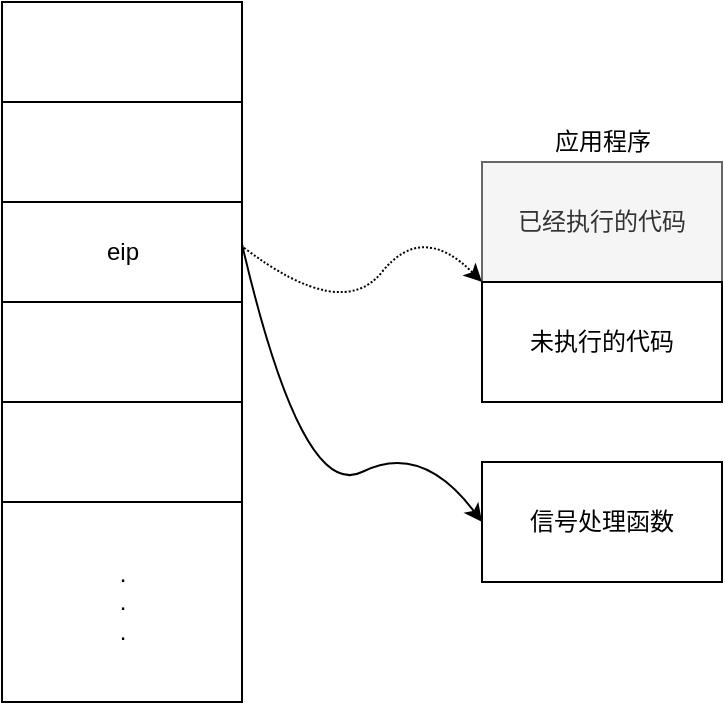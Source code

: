 <mxfile version="15.8.9" type="github">
  <diagram id="oC9Kb0JP6VQXXinCKoUa" name="Page-1">
    <mxGraphModel dx="1298" dy="834" grid="1" gridSize="10" guides="1" tooltips="1" connect="1" arrows="1" fold="1" page="1" pageScale="1" pageWidth="827" pageHeight="1169" math="0" shadow="0">
      <root>
        <mxCell id="0" />
        <mxCell id="1" parent="0" />
        <mxCell id="DE62_3fh7UtTu63t5SmH-1" value="" style="rounded=0;whiteSpace=wrap;html=1;" vertex="1" parent="1">
          <mxGeometry x="260" y="190" width="120" height="350" as="geometry" />
        </mxCell>
        <mxCell id="DE62_3fh7UtTu63t5SmH-2" value="" style="endArrow=none;html=1;rounded=0;" edge="1" parent="1" target="DE62_3fh7UtTu63t5SmH-1">
          <mxGeometry width="50" height="50" relative="1" as="geometry">
            <mxPoint x="260" y="240" as="sourcePoint" />
            <mxPoint x="310" y="190" as="targetPoint" />
            <Array as="points">
              <mxPoint x="380" y="240" />
            </Array>
          </mxGeometry>
        </mxCell>
        <mxCell id="DE62_3fh7UtTu63t5SmH-3" value="" style="endArrow=none;html=1;rounded=0;" edge="1" parent="1">
          <mxGeometry width="50" height="50" relative="1" as="geometry">
            <mxPoint x="260" y="290" as="sourcePoint" />
            <mxPoint x="380" y="290" as="targetPoint" />
            <Array as="points">
              <mxPoint x="380" y="290" />
            </Array>
          </mxGeometry>
        </mxCell>
        <mxCell id="DE62_3fh7UtTu63t5SmH-4" value="" style="endArrow=none;html=1;rounded=0;" edge="1" parent="1">
          <mxGeometry width="50" height="50" relative="1" as="geometry">
            <mxPoint x="260" y="340" as="sourcePoint" />
            <mxPoint x="380" y="340" as="targetPoint" />
            <Array as="points">
              <mxPoint x="380" y="340" />
            </Array>
          </mxGeometry>
        </mxCell>
        <mxCell id="DE62_3fh7UtTu63t5SmH-5" value="" style="endArrow=none;html=1;rounded=0;" edge="1" parent="1">
          <mxGeometry width="50" height="50" relative="1" as="geometry">
            <mxPoint x="260" y="440" as="sourcePoint" />
            <mxPoint x="380" y="440" as="targetPoint" />
            <Array as="points">
              <mxPoint x="380" y="440" />
            </Array>
          </mxGeometry>
        </mxCell>
        <mxCell id="DE62_3fh7UtTu63t5SmH-6" value="" style="endArrow=none;html=1;rounded=0;" edge="1" parent="1">
          <mxGeometry width="50" height="50" relative="1" as="geometry">
            <mxPoint x="260" y="390" as="sourcePoint" />
            <mxPoint x="380" y="390" as="targetPoint" />
            <Array as="points">
              <mxPoint x="380" y="390" />
            </Array>
          </mxGeometry>
        </mxCell>
        <mxCell id="DE62_3fh7UtTu63t5SmH-7" value=".&lt;br&gt;.&lt;br&gt;." style="text;html=1;align=center;verticalAlign=middle;resizable=0;points=[];autosize=1;strokeColor=none;fillColor=none;" vertex="1" parent="1">
          <mxGeometry x="310" y="465" width="20" height="50" as="geometry" />
        </mxCell>
        <mxCell id="DE62_3fh7UtTu63t5SmH-8" value="eip" style="text;html=1;align=center;verticalAlign=middle;resizable=0;points=[];autosize=1;strokeColor=none;fillColor=none;" vertex="1" parent="1">
          <mxGeometry x="305" y="305" width="30" height="20" as="geometry" />
        </mxCell>
        <mxCell id="DE62_3fh7UtTu63t5SmH-9" value="已经执行的代码" style="rounded=0;whiteSpace=wrap;html=1;fillColor=#f5f5f5;fontColor=#333333;strokeColor=#666666;" vertex="1" parent="1">
          <mxGeometry x="500" y="270" width="120" height="60" as="geometry" />
        </mxCell>
        <mxCell id="DE62_3fh7UtTu63t5SmH-10" value="未执行的代码" style="rounded=0;whiteSpace=wrap;html=1;" vertex="1" parent="1">
          <mxGeometry x="500" y="330" width="120" height="60" as="geometry" />
        </mxCell>
        <mxCell id="DE62_3fh7UtTu63t5SmH-11" value="应用程序" style="text;html=1;align=center;verticalAlign=middle;resizable=0;points=[];autosize=1;strokeColor=none;fillColor=none;" vertex="1" parent="1">
          <mxGeometry x="530" y="250" width="60" height="20" as="geometry" />
        </mxCell>
        <mxCell id="DE62_3fh7UtTu63t5SmH-13" value="" style="curved=1;endArrow=classic;html=1;rounded=0;entryX=0;entryY=0;entryDx=0;entryDy=0;exitX=1.008;exitY=0.351;exitDx=0;exitDy=0;exitPerimeter=0;dashed=1;dashPattern=1 1;" edge="1" parent="1" source="DE62_3fh7UtTu63t5SmH-1" target="DE62_3fh7UtTu63t5SmH-10">
          <mxGeometry width="50" height="50" relative="1" as="geometry">
            <mxPoint x="390" y="440" as="sourcePoint" />
            <mxPoint x="440" y="390" as="targetPoint" />
            <Array as="points">
              <mxPoint x="430" y="350" />
              <mxPoint x="470" y="300" />
            </Array>
          </mxGeometry>
        </mxCell>
        <mxCell id="DE62_3fh7UtTu63t5SmH-14" value="信号处理函数" style="rounded=0;whiteSpace=wrap;html=1;" vertex="1" parent="1">
          <mxGeometry x="500" y="420" width="120" height="60" as="geometry" />
        </mxCell>
        <mxCell id="DE62_3fh7UtTu63t5SmH-15" value="" style="curved=1;endArrow=classic;html=1;rounded=0;entryX=0;entryY=0.5;entryDx=0;entryDy=0;exitX=1;exitY=0.346;exitDx=0;exitDy=0;exitPerimeter=0;" edge="1" parent="1" source="DE62_3fh7UtTu63t5SmH-1" target="DE62_3fh7UtTu63t5SmH-14">
          <mxGeometry width="50" height="50" relative="1" as="geometry">
            <mxPoint x="380" y="330" as="sourcePoint" />
            <mxPoint x="440" y="390" as="targetPoint" />
            <Array as="points">
              <mxPoint x="410" y="440" />
              <mxPoint x="470" y="410" />
            </Array>
          </mxGeometry>
        </mxCell>
      </root>
    </mxGraphModel>
  </diagram>
</mxfile>
